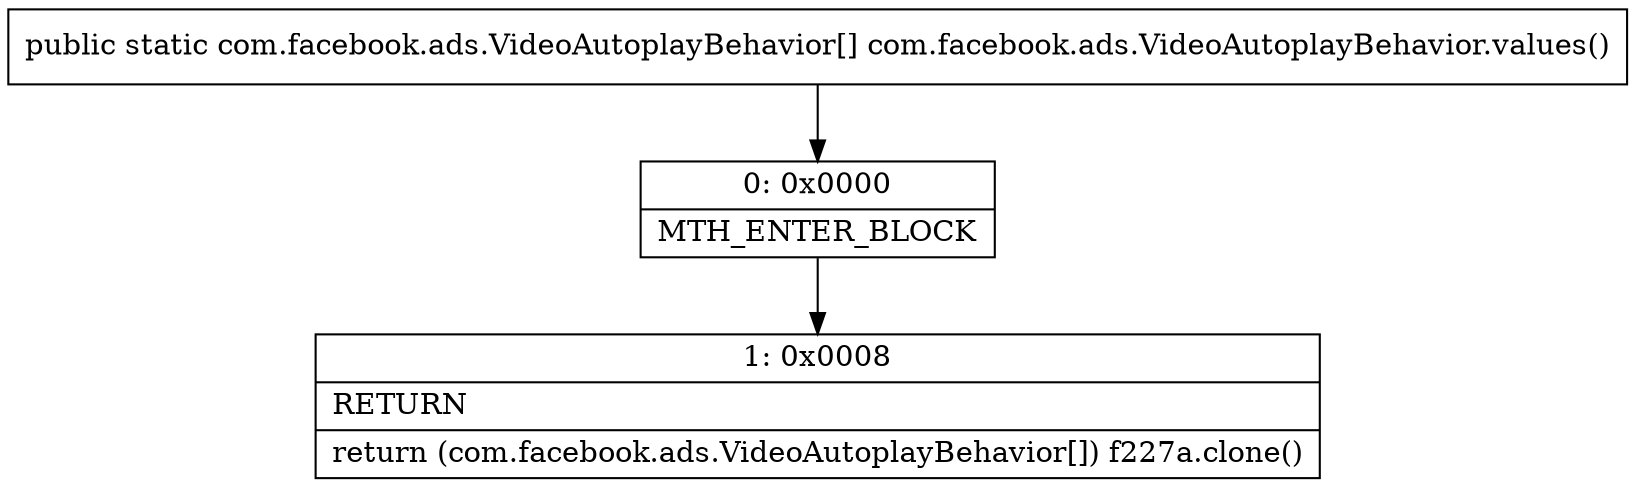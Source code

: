 digraph "CFG forcom.facebook.ads.VideoAutoplayBehavior.values()[Lcom\/facebook\/ads\/VideoAutoplayBehavior;" {
Node_0 [shape=record,label="{0\:\ 0x0000|MTH_ENTER_BLOCK\l}"];
Node_1 [shape=record,label="{1\:\ 0x0008|RETURN\l|return (com.facebook.ads.VideoAutoplayBehavior[]) f227a.clone()\l}"];
MethodNode[shape=record,label="{public static com.facebook.ads.VideoAutoplayBehavior[] com.facebook.ads.VideoAutoplayBehavior.values() }"];
MethodNode -> Node_0;
Node_0 -> Node_1;
}


